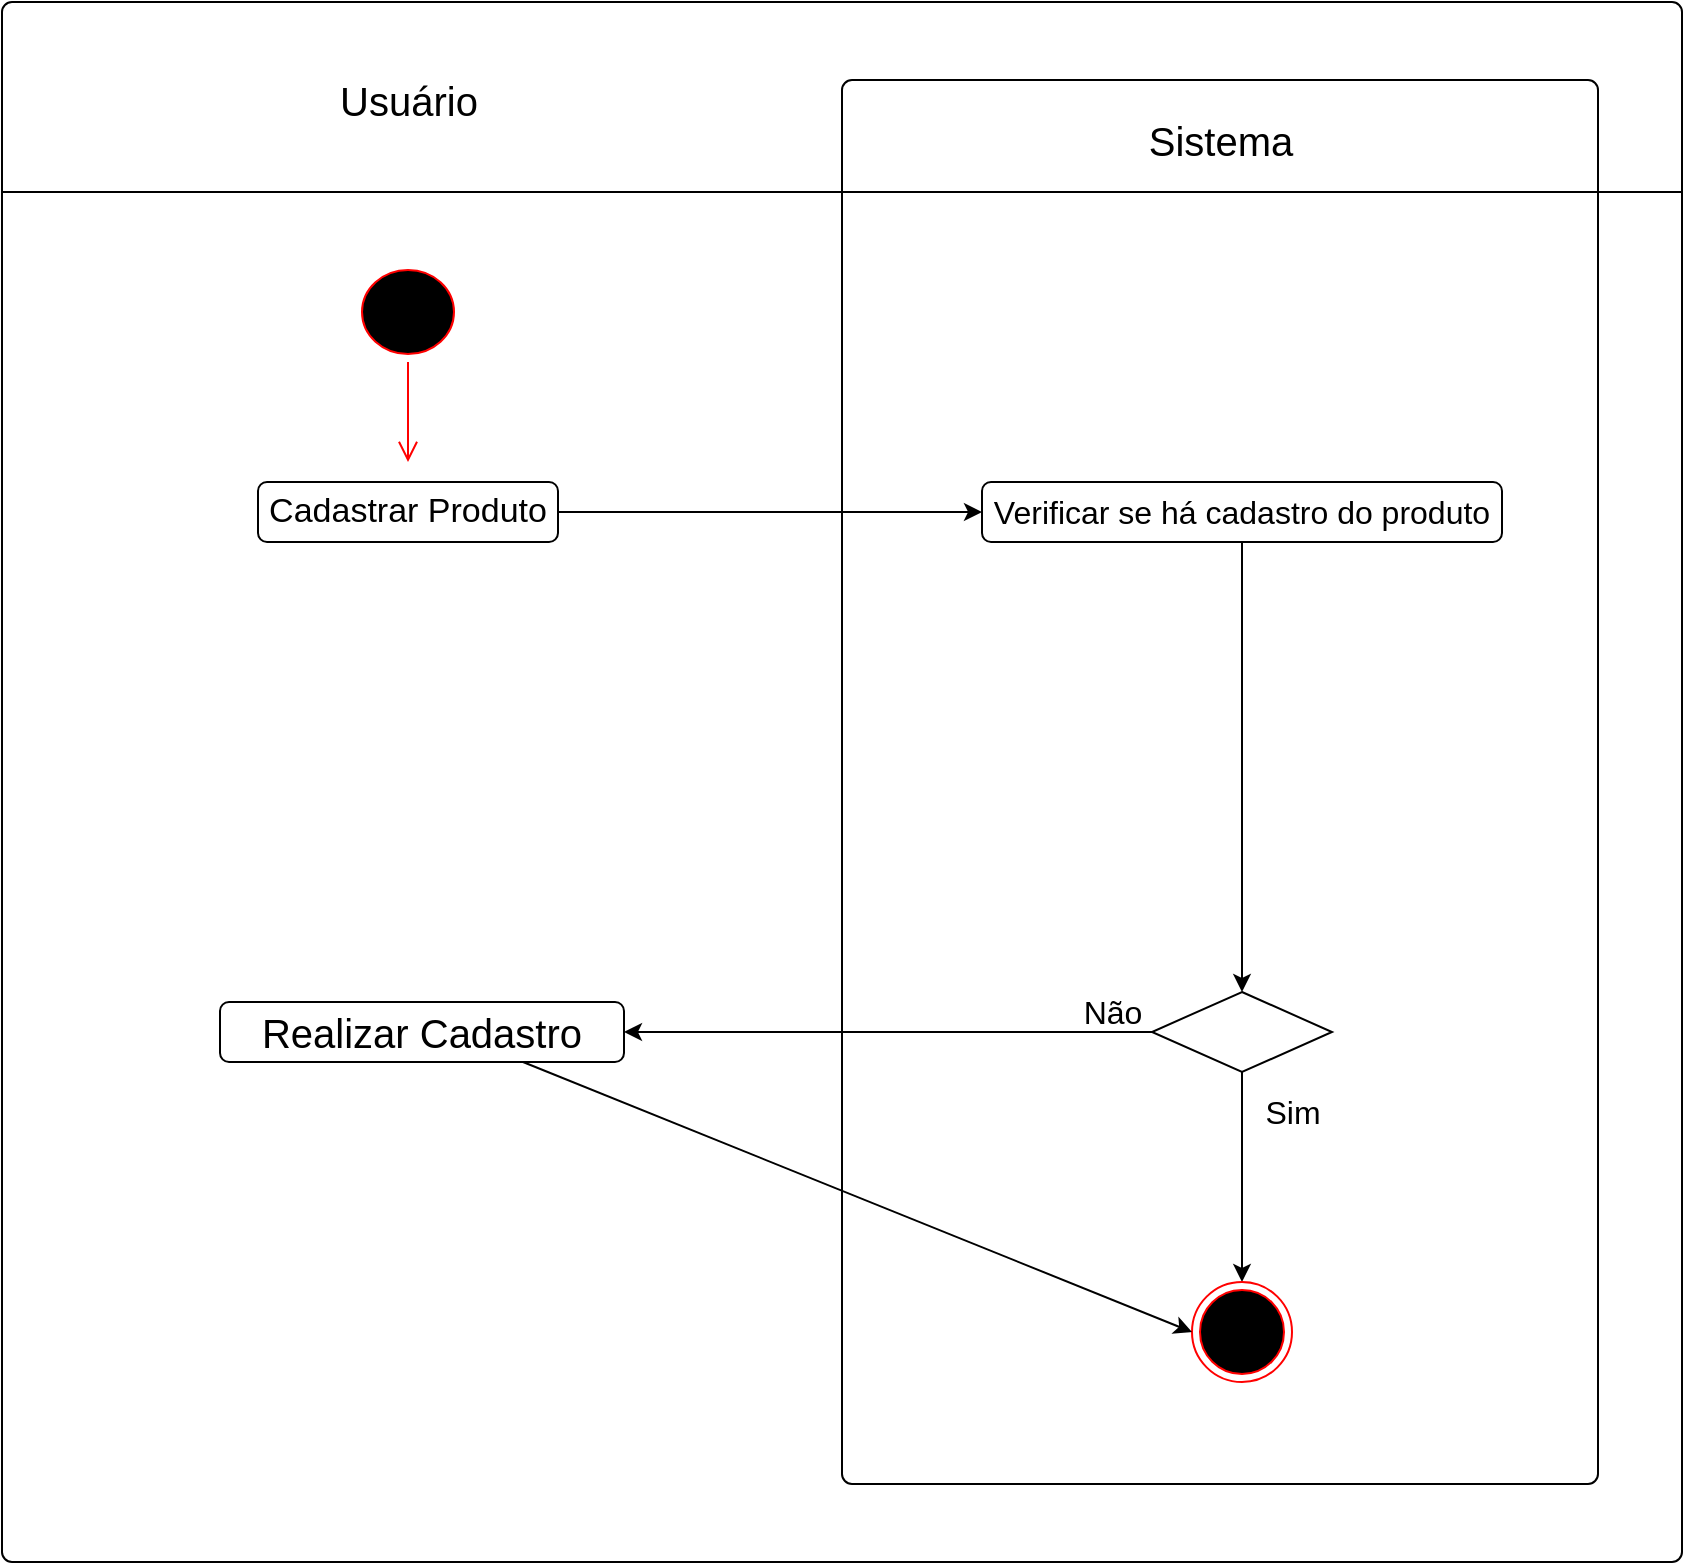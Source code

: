 <mxfile version="14.6.5" type="device"><diagram id="XYNgzqbY7oj9TAJNqOvP" name="Page-1"><mxGraphModel dx="1673" dy="908" grid="1" gridSize="10" guides="1" tooltips="1" connect="1" arrows="1" fold="1" page="1" pageScale="1" pageWidth="1654" pageHeight="1169" math="0" shadow="0"><root><mxCell id="0"/><mxCell id="1" parent="0"/><mxCell id="AKM0fyy9-0ppKEAUkAnI-5" value="" style="rounded=1;absoluteArcSize=1;html=1;arcSize=10;" vertex="1" parent="1"><mxGeometry x="380" y="20" width="840" height="780" as="geometry"/></mxCell><mxCell id="AKM0fyy9-0ppKEAUkAnI-6" value="" style="html=1;shape=mxgraph.er.anchor;whiteSpace=wrap;" vertex="1" parent="AKM0fyy9-0ppKEAUkAnI-5"><mxGeometry width="420" height="780" as="geometry"/></mxCell><mxCell id="AKM0fyy9-0ppKEAUkAnI-7" value="" style="rounded=1;absoluteArcSize=1;html=1;arcSize=10;whiteSpace=wrap;points=[];strokeColor=inherit;fillColor=inherit;" vertex="1" parent="AKM0fyy9-0ppKEAUkAnI-5"><mxGeometry x="420" y="39" width="378" height="702" as="geometry"/></mxCell><mxCell id="AKM0fyy9-0ppKEAUkAnI-8" value="" style="line;strokeWidth=1;rotatable=0;dashed=0;labelPosition=right;align=left;verticalAlign=middle;spacingTop=0;spacingLeft=6;points=[];portConstraint=eastwest;" vertex="1" parent="AKM0fyy9-0ppKEAUkAnI-5"><mxGeometry y="90" width="840" height="10" as="geometry"/></mxCell><mxCell id="AKM0fyy9-0ppKEAUkAnI-9" value="&lt;font style=&quot;font-size: 20px&quot;&gt;Usuário&lt;/font&gt;" style="text;html=1;resizable=0;autosize=1;align=center;verticalAlign=middle;points=[];fillColor=none;strokeColor=none;rounded=0;" vertex="1" parent="AKM0fyy9-0ppKEAUkAnI-5"><mxGeometry x="163" y="39" width="80" height="20" as="geometry"/></mxCell><mxCell id="AKM0fyy9-0ppKEAUkAnI-11" value="&lt;font style=&quot;font-size: 20px&quot;&gt;Sistema&lt;/font&gt;" style="text;html=1;resizable=0;autosize=1;align=center;verticalAlign=middle;points=[];fillColor=none;strokeColor=none;rounded=0;" vertex="1" parent="AKM0fyy9-0ppKEAUkAnI-5"><mxGeometry x="564" y="59" width="90" height="20" as="geometry"/></mxCell><mxCell id="AKM0fyy9-0ppKEAUkAnI-12" value="" style="ellipse;html=1;shape=startState;fillColor=#000000;strokeColor=#ff0000;" vertex="1" parent="AKM0fyy9-0ppKEAUkAnI-5"><mxGeometry x="176" y="130" width="54" height="50" as="geometry"/></mxCell><mxCell id="AKM0fyy9-0ppKEAUkAnI-13" value="" style="edgeStyle=orthogonalEdgeStyle;html=1;verticalAlign=bottom;endArrow=open;endSize=8;strokeColor=#ff0000;" edge="1" source="AKM0fyy9-0ppKEAUkAnI-12" parent="AKM0fyy9-0ppKEAUkAnI-5"><mxGeometry relative="1" as="geometry"><mxPoint x="203" y="230" as="targetPoint"/></mxGeometry></mxCell><mxCell id="AKM0fyy9-0ppKEAUkAnI-16" style="edgeStyle=orthogonalEdgeStyle;rounded=0;orthogonalLoop=1;jettySize=auto;html=1;entryX=0;entryY=0.5;entryDx=0;entryDy=0;" edge="1" parent="AKM0fyy9-0ppKEAUkAnI-5" source="AKM0fyy9-0ppKEAUkAnI-14" target="AKM0fyy9-0ppKEAUkAnI-15"><mxGeometry relative="1" as="geometry"/></mxCell><mxCell id="AKM0fyy9-0ppKEAUkAnI-14" value="&lt;font style=&quot;font-size: 17px&quot;&gt;Cadastrar Produto&lt;/font&gt;" style="rounded=1;whiteSpace=wrap;html=1;" vertex="1" parent="AKM0fyy9-0ppKEAUkAnI-5"><mxGeometry x="128" y="240" width="150" height="30" as="geometry"/></mxCell><mxCell id="AKM0fyy9-0ppKEAUkAnI-19" style="edgeStyle=orthogonalEdgeStyle;rounded=0;orthogonalLoop=1;jettySize=auto;html=1;" edge="1" parent="AKM0fyy9-0ppKEAUkAnI-5" source="AKM0fyy9-0ppKEAUkAnI-15" target="AKM0fyy9-0ppKEAUkAnI-17"><mxGeometry relative="1" as="geometry"/></mxCell><mxCell id="AKM0fyy9-0ppKEAUkAnI-15" value="&lt;font style=&quot;font-size: 16px&quot;&gt;Verificar se há cadastro do produto&lt;/font&gt;" style="rounded=1;whiteSpace=wrap;html=1;" vertex="1" parent="AKM0fyy9-0ppKEAUkAnI-5"><mxGeometry x="490" y="240" width="260" height="30" as="geometry"/></mxCell><mxCell id="AKM0fyy9-0ppKEAUkAnI-22" style="edgeStyle=orthogonalEdgeStyle;rounded=0;orthogonalLoop=1;jettySize=auto;html=1;entryX=1;entryY=0.5;entryDx=0;entryDy=0;" edge="1" parent="AKM0fyy9-0ppKEAUkAnI-5" source="AKM0fyy9-0ppKEAUkAnI-17" target="AKM0fyy9-0ppKEAUkAnI-21"><mxGeometry relative="1" as="geometry"/></mxCell><mxCell id="AKM0fyy9-0ppKEAUkAnI-25" style="edgeStyle=orthogonalEdgeStyle;rounded=0;orthogonalLoop=1;jettySize=auto;html=1;" edge="1" parent="AKM0fyy9-0ppKEAUkAnI-5" source="AKM0fyy9-0ppKEAUkAnI-17" target="AKM0fyy9-0ppKEAUkAnI-24"><mxGeometry relative="1" as="geometry"/></mxCell><mxCell id="AKM0fyy9-0ppKEAUkAnI-17" value="" style="rhombus;whiteSpace=wrap;html=1;" vertex="1" parent="AKM0fyy9-0ppKEAUkAnI-5"><mxGeometry x="575" y="495" width="90" height="40" as="geometry"/></mxCell><mxCell id="AKM0fyy9-0ppKEAUkAnI-21" value="&lt;font style=&quot;font-size: 20px&quot;&gt;Realizar Cadastro&lt;/font&gt;" style="rounded=1;whiteSpace=wrap;html=1;" vertex="1" parent="AKM0fyy9-0ppKEAUkAnI-5"><mxGeometry x="109" y="500" width="202" height="30" as="geometry"/></mxCell><mxCell id="AKM0fyy9-0ppKEAUkAnI-24" value="" style="ellipse;html=1;shape=endState;fillColor=#000000;strokeColor=#ff0000;" vertex="1" parent="AKM0fyy9-0ppKEAUkAnI-5"><mxGeometry x="595" y="640" width="50" height="50" as="geometry"/></mxCell><mxCell id="AKM0fyy9-0ppKEAUkAnI-28" value="" style="endArrow=classic;html=1;exitX=0.75;exitY=1;exitDx=0;exitDy=0;entryX=0;entryY=0.5;entryDx=0;entryDy=0;" edge="1" parent="AKM0fyy9-0ppKEAUkAnI-5" source="AKM0fyy9-0ppKEAUkAnI-21" target="AKM0fyy9-0ppKEAUkAnI-24"><mxGeometry width="50" height="50" relative="1" as="geometry"><mxPoint x="310" y="360" as="sourcePoint"/><mxPoint x="360" y="310" as="targetPoint"/></mxGeometry></mxCell><mxCell id="AKM0fyy9-0ppKEAUkAnI-29" value="&lt;font style=&quot;font-size: 16px&quot;&gt;Sim&lt;/font&gt;" style="text;html=1;resizable=0;autosize=1;align=center;verticalAlign=middle;points=[];fillColor=none;strokeColor=none;rounded=0;" vertex="1" parent="AKM0fyy9-0ppKEAUkAnI-5"><mxGeometry x="625" y="545" width="40" height="20" as="geometry"/></mxCell><mxCell id="AKM0fyy9-0ppKEAUkAnI-30" value="&lt;font style=&quot;font-size: 16px&quot;&gt;Não&lt;/font&gt;" style="text;html=1;resizable=0;autosize=1;align=center;verticalAlign=middle;points=[];fillColor=none;strokeColor=none;rounded=0;" vertex="1" parent="AKM0fyy9-0ppKEAUkAnI-5"><mxGeometry x="535" y="495" width="40" height="20" as="geometry"/></mxCell></root></mxGraphModel></diagram></mxfile>